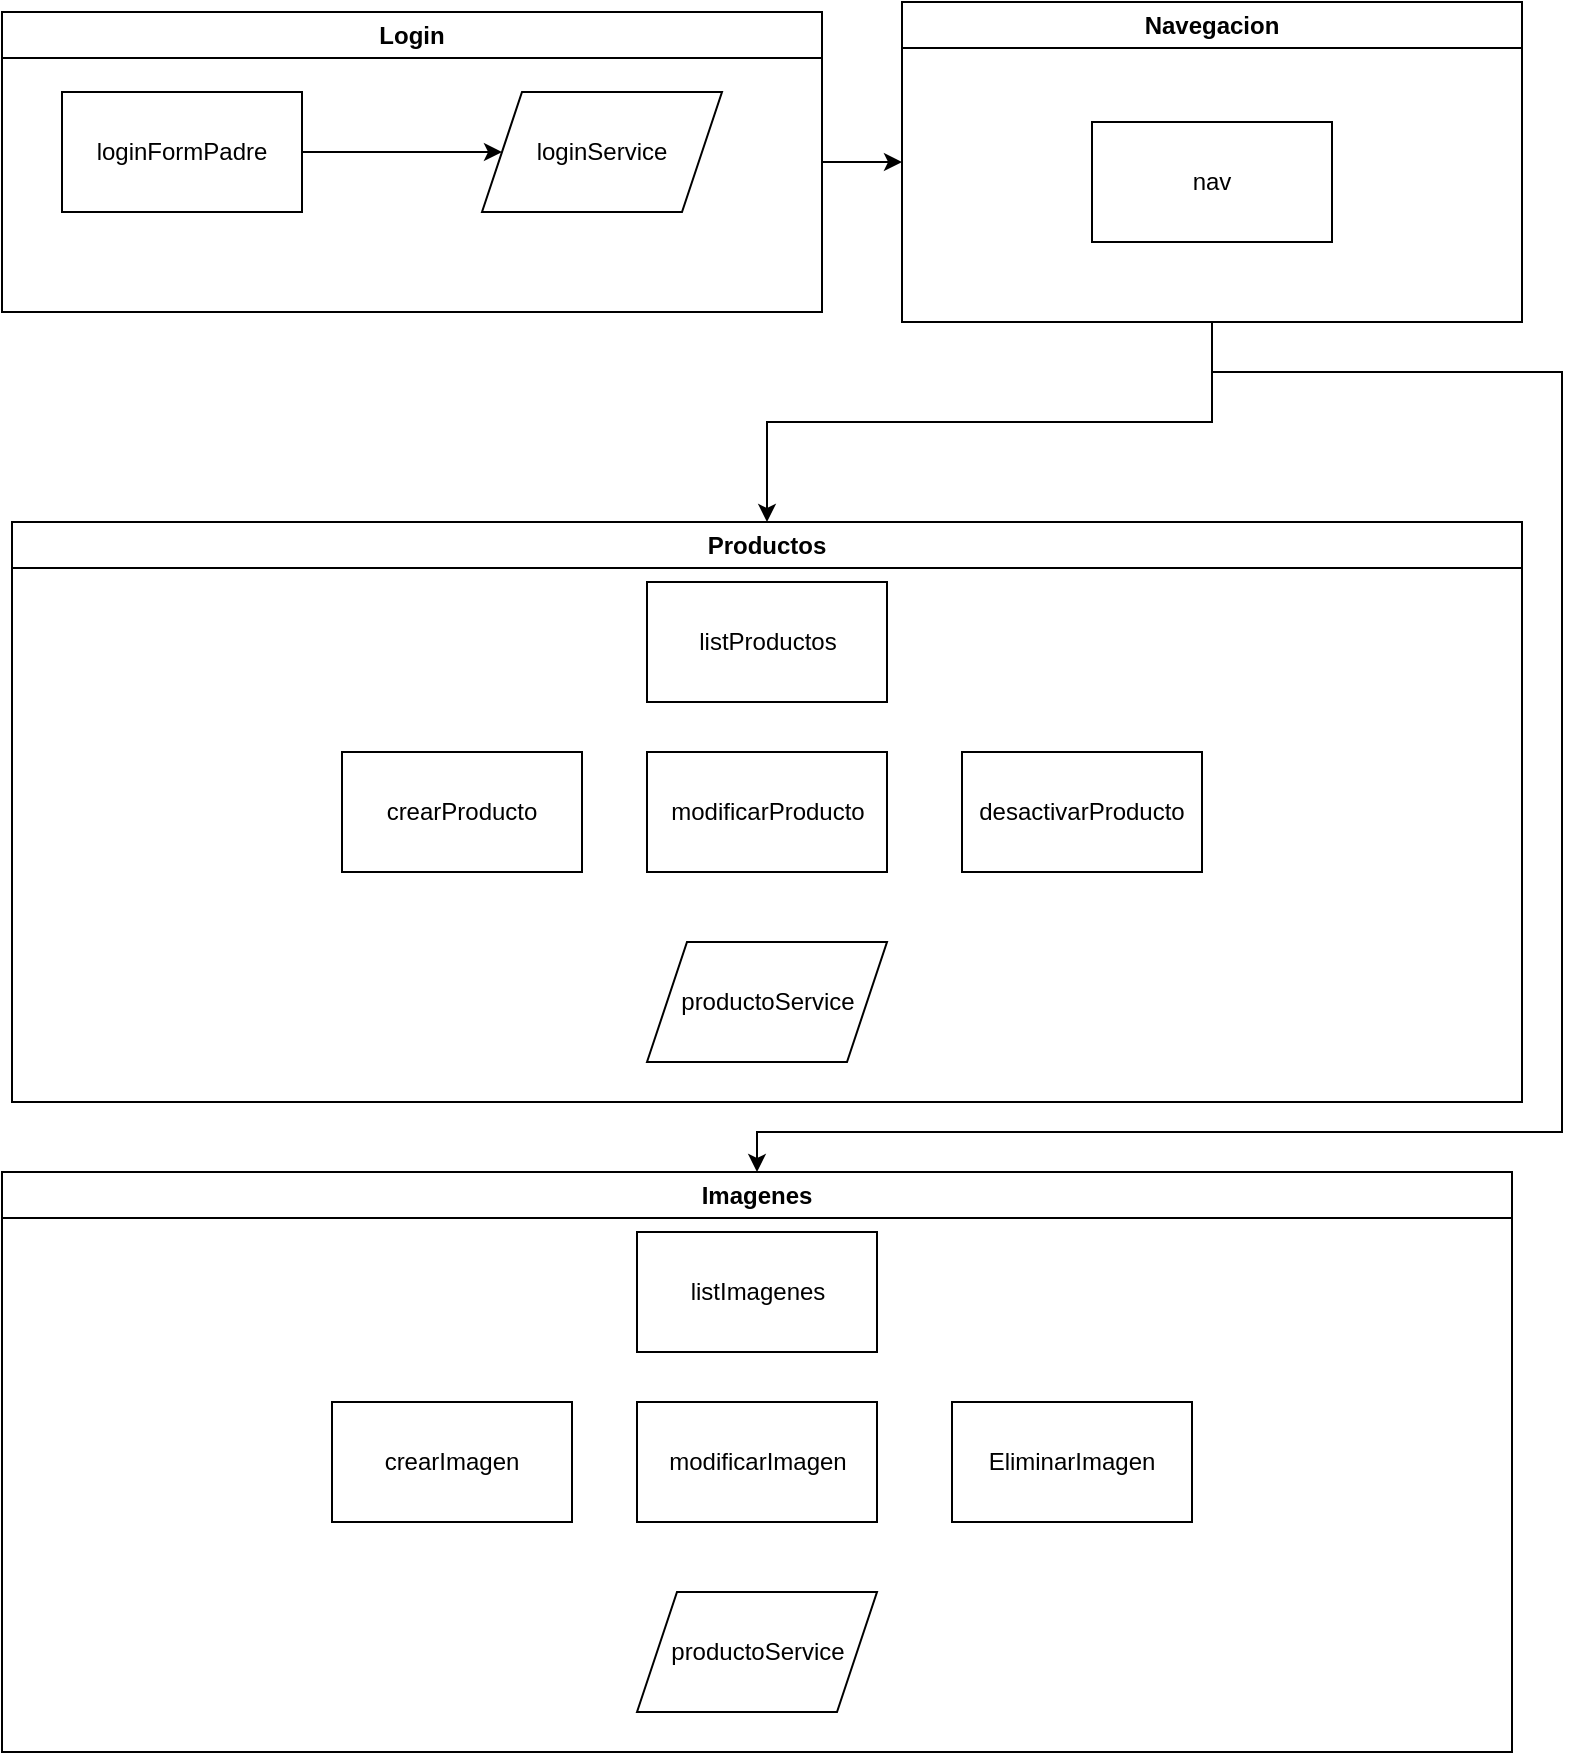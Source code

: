 <mxfile version="22.0.4" type="github">
  <diagram name="Page-1" id="b5b7bab2-c9e2-2cf4-8b2a-24fd1a2a6d21">
    <mxGraphModel dx="934" dy="511" grid="1" gridSize="10" guides="1" tooltips="1" connect="1" arrows="1" fold="1" page="1" pageScale="1" pageWidth="827" pageHeight="1169" background="none" math="0" shadow="0">
      <root>
        <mxCell id="0" />
        <mxCell id="1" parent="0" />
        <mxCell id="jG1OkBTigwfXRmsGS2w1-13" style="edgeStyle=orthogonalEdgeStyle;rounded=0;orthogonalLoop=1;jettySize=auto;html=1;exitX=1;exitY=0.5;exitDx=0;exitDy=0;entryX=0;entryY=0.5;entryDx=0;entryDy=0;" edge="1" parent="1" source="jG1OkBTigwfXRmsGS2w1-1" target="jG1OkBTigwfXRmsGS2w1-7">
          <mxGeometry relative="1" as="geometry" />
        </mxCell>
        <mxCell id="jG1OkBTigwfXRmsGS2w1-1" value="Login" style="swimlane;whiteSpace=wrap;html=1;" vertex="1" parent="1">
          <mxGeometry x="40" y="40" width="410" height="150" as="geometry" />
        </mxCell>
        <mxCell id="jG1OkBTigwfXRmsGS2w1-6" style="edgeStyle=orthogonalEdgeStyle;rounded=0;orthogonalLoop=1;jettySize=auto;html=1;exitX=1;exitY=0.5;exitDx=0;exitDy=0;entryX=0;entryY=0.5;entryDx=0;entryDy=0;" edge="1" parent="jG1OkBTigwfXRmsGS2w1-1" source="jG1OkBTigwfXRmsGS2w1-2" target="jG1OkBTigwfXRmsGS2w1-3">
          <mxGeometry relative="1" as="geometry" />
        </mxCell>
        <mxCell id="jG1OkBTigwfXRmsGS2w1-2" value="loginFormPadre" style="rounded=0;whiteSpace=wrap;html=1;" vertex="1" parent="jG1OkBTigwfXRmsGS2w1-1">
          <mxGeometry x="30" y="40" width="120" height="60" as="geometry" />
        </mxCell>
        <mxCell id="jG1OkBTigwfXRmsGS2w1-3" value="loginService" style="shape=parallelogram;perimeter=parallelogramPerimeter;whiteSpace=wrap;html=1;fixedSize=1;" vertex="1" parent="jG1OkBTigwfXRmsGS2w1-1">
          <mxGeometry x="240" y="40" width="120" height="60" as="geometry" />
        </mxCell>
        <mxCell id="jG1OkBTigwfXRmsGS2w1-4" value="Productos" style="swimlane;whiteSpace=wrap;html=1;" vertex="1" parent="1">
          <mxGeometry x="45" y="295" width="755" height="290" as="geometry" />
        </mxCell>
        <mxCell id="jG1OkBTigwfXRmsGS2w1-5" value="listProductos" style="rounded=0;whiteSpace=wrap;html=1;" vertex="1" parent="jG1OkBTigwfXRmsGS2w1-4">
          <mxGeometry x="317.5" y="30" width="120" height="60" as="geometry" />
        </mxCell>
        <mxCell id="jG1OkBTigwfXRmsGS2w1-9" value="crearProducto" style="rounded=0;whiteSpace=wrap;html=1;" vertex="1" parent="jG1OkBTigwfXRmsGS2w1-4">
          <mxGeometry x="165" y="115" width="120" height="60" as="geometry" />
        </mxCell>
        <mxCell id="jG1OkBTigwfXRmsGS2w1-10" value="modificarProducto" style="rounded=0;whiteSpace=wrap;html=1;" vertex="1" parent="jG1OkBTigwfXRmsGS2w1-4">
          <mxGeometry x="317.5" y="115" width="120" height="60" as="geometry" />
        </mxCell>
        <mxCell id="jG1OkBTigwfXRmsGS2w1-11" value="desactivarProducto" style="rounded=0;whiteSpace=wrap;html=1;" vertex="1" parent="jG1OkBTigwfXRmsGS2w1-4">
          <mxGeometry x="475" y="115" width="120" height="60" as="geometry" />
        </mxCell>
        <mxCell id="jG1OkBTigwfXRmsGS2w1-12" value="productoService" style="shape=parallelogram;perimeter=parallelogramPerimeter;whiteSpace=wrap;html=1;fixedSize=1;" vertex="1" parent="jG1OkBTigwfXRmsGS2w1-4">
          <mxGeometry x="317.5" y="210" width="120" height="60" as="geometry" />
        </mxCell>
        <mxCell id="jG1OkBTigwfXRmsGS2w1-14" style="edgeStyle=orthogonalEdgeStyle;rounded=0;orthogonalLoop=1;jettySize=auto;html=1;exitX=0.5;exitY=1;exitDx=0;exitDy=0;" edge="1" parent="1" source="jG1OkBTigwfXRmsGS2w1-7" target="jG1OkBTigwfXRmsGS2w1-4">
          <mxGeometry relative="1" as="geometry" />
        </mxCell>
        <mxCell id="jG1OkBTigwfXRmsGS2w1-21" style="edgeStyle=orthogonalEdgeStyle;rounded=0;orthogonalLoop=1;jettySize=auto;html=1;exitX=0.5;exitY=1;exitDx=0;exitDy=0;entryX=0.5;entryY=0;entryDx=0;entryDy=0;" edge="1" parent="1" source="jG1OkBTigwfXRmsGS2w1-7" target="jG1OkBTigwfXRmsGS2w1-15">
          <mxGeometry relative="1" as="geometry">
            <Array as="points">
              <mxPoint x="645" y="220" />
              <mxPoint x="820" y="220" />
              <mxPoint x="820" y="600" />
              <mxPoint x="418" y="600" />
            </Array>
          </mxGeometry>
        </mxCell>
        <mxCell id="jG1OkBTigwfXRmsGS2w1-7" value="Navegacion" style="swimlane;whiteSpace=wrap;html=1;" vertex="1" parent="1">
          <mxGeometry x="490" y="35" width="310" height="160" as="geometry" />
        </mxCell>
        <mxCell id="jG1OkBTigwfXRmsGS2w1-8" value="nav" style="rounded=0;whiteSpace=wrap;html=1;" vertex="1" parent="jG1OkBTigwfXRmsGS2w1-7">
          <mxGeometry x="95" y="60" width="120" height="60" as="geometry" />
        </mxCell>
        <mxCell id="jG1OkBTigwfXRmsGS2w1-15" value="Imagenes" style="swimlane;whiteSpace=wrap;html=1;" vertex="1" parent="1">
          <mxGeometry x="40" y="620" width="755" height="290" as="geometry" />
        </mxCell>
        <mxCell id="jG1OkBTigwfXRmsGS2w1-16" value="listImagenes" style="rounded=0;whiteSpace=wrap;html=1;" vertex="1" parent="jG1OkBTigwfXRmsGS2w1-15">
          <mxGeometry x="317.5" y="30" width="120" height="60" as="geometry" />
        </mxCell>
        <mxCell id="jG1OkBTigwfXRmsGS2w1-17" value="crearImagen" style="rounded=0;whiteSpace=wrap;html=1;" vertex="1" parent="jG1OkBTigwfXRmsGS2w1-15">
          <mxGeometry x="165" y="115" width="120" height="60" as="geometry" />
        </mxCell>
        <mxCell id="jG1OkBTigwfXRmsGS2w1-18" value="modificarImagen" style="rounded=0;whiteSpace=wrap;html=1;" vertex="1" parent="jG1OkBTigwfXRmsGS2w1-15">
          <mxGeometry x="317.5" y="115" width="120" height="60" as="geometry" />
        </mxCell>
        <mxCell id="jG1OkBTigwfXRmsGS2w1-19" value="EliminarImagen" style="rounded=0;whiteSpace=wrap;html=1;" vertex="1" parent="jG1OkBTigwfXRmsGS2w1-15">
          <mxGeometry x="475" y="115" width="120" height="60" as="geometry" />
        </mxCell>
        <mxCell id="jG1OkBTigwfXRmsGS2w1-20" value="productoService" style="shape=parallelogram;perimeter=parallelogramPerimeter;whiteSpace=wrap;html=1;fixedSize=1;" vertex="1" parent="jG1OkBTigwfXRmsGS2w1-15">
          <mxGeometry x="317.5" y="210" width="120" height="60" as="geometry" />
        </mxCell>
      </root>
    </mxGraphModel>
  </diagram>
</mxfile>
